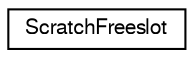 digraph "Graphical Class Hierarchy"
{
  edge [fontname="FreeSans",fontsize="10",labelfontname="FreeSans",labelfontsize="10"];
  node [fontname="FreeSans",fontsize="10",shape=record];
  rankdir="LR";
  Node0 [label="ScratchFreeslot",height=0.2,width=0.4,color="black", fillcolor="white", style="filled",URL="$structScratchFreeslot.html"];
}
